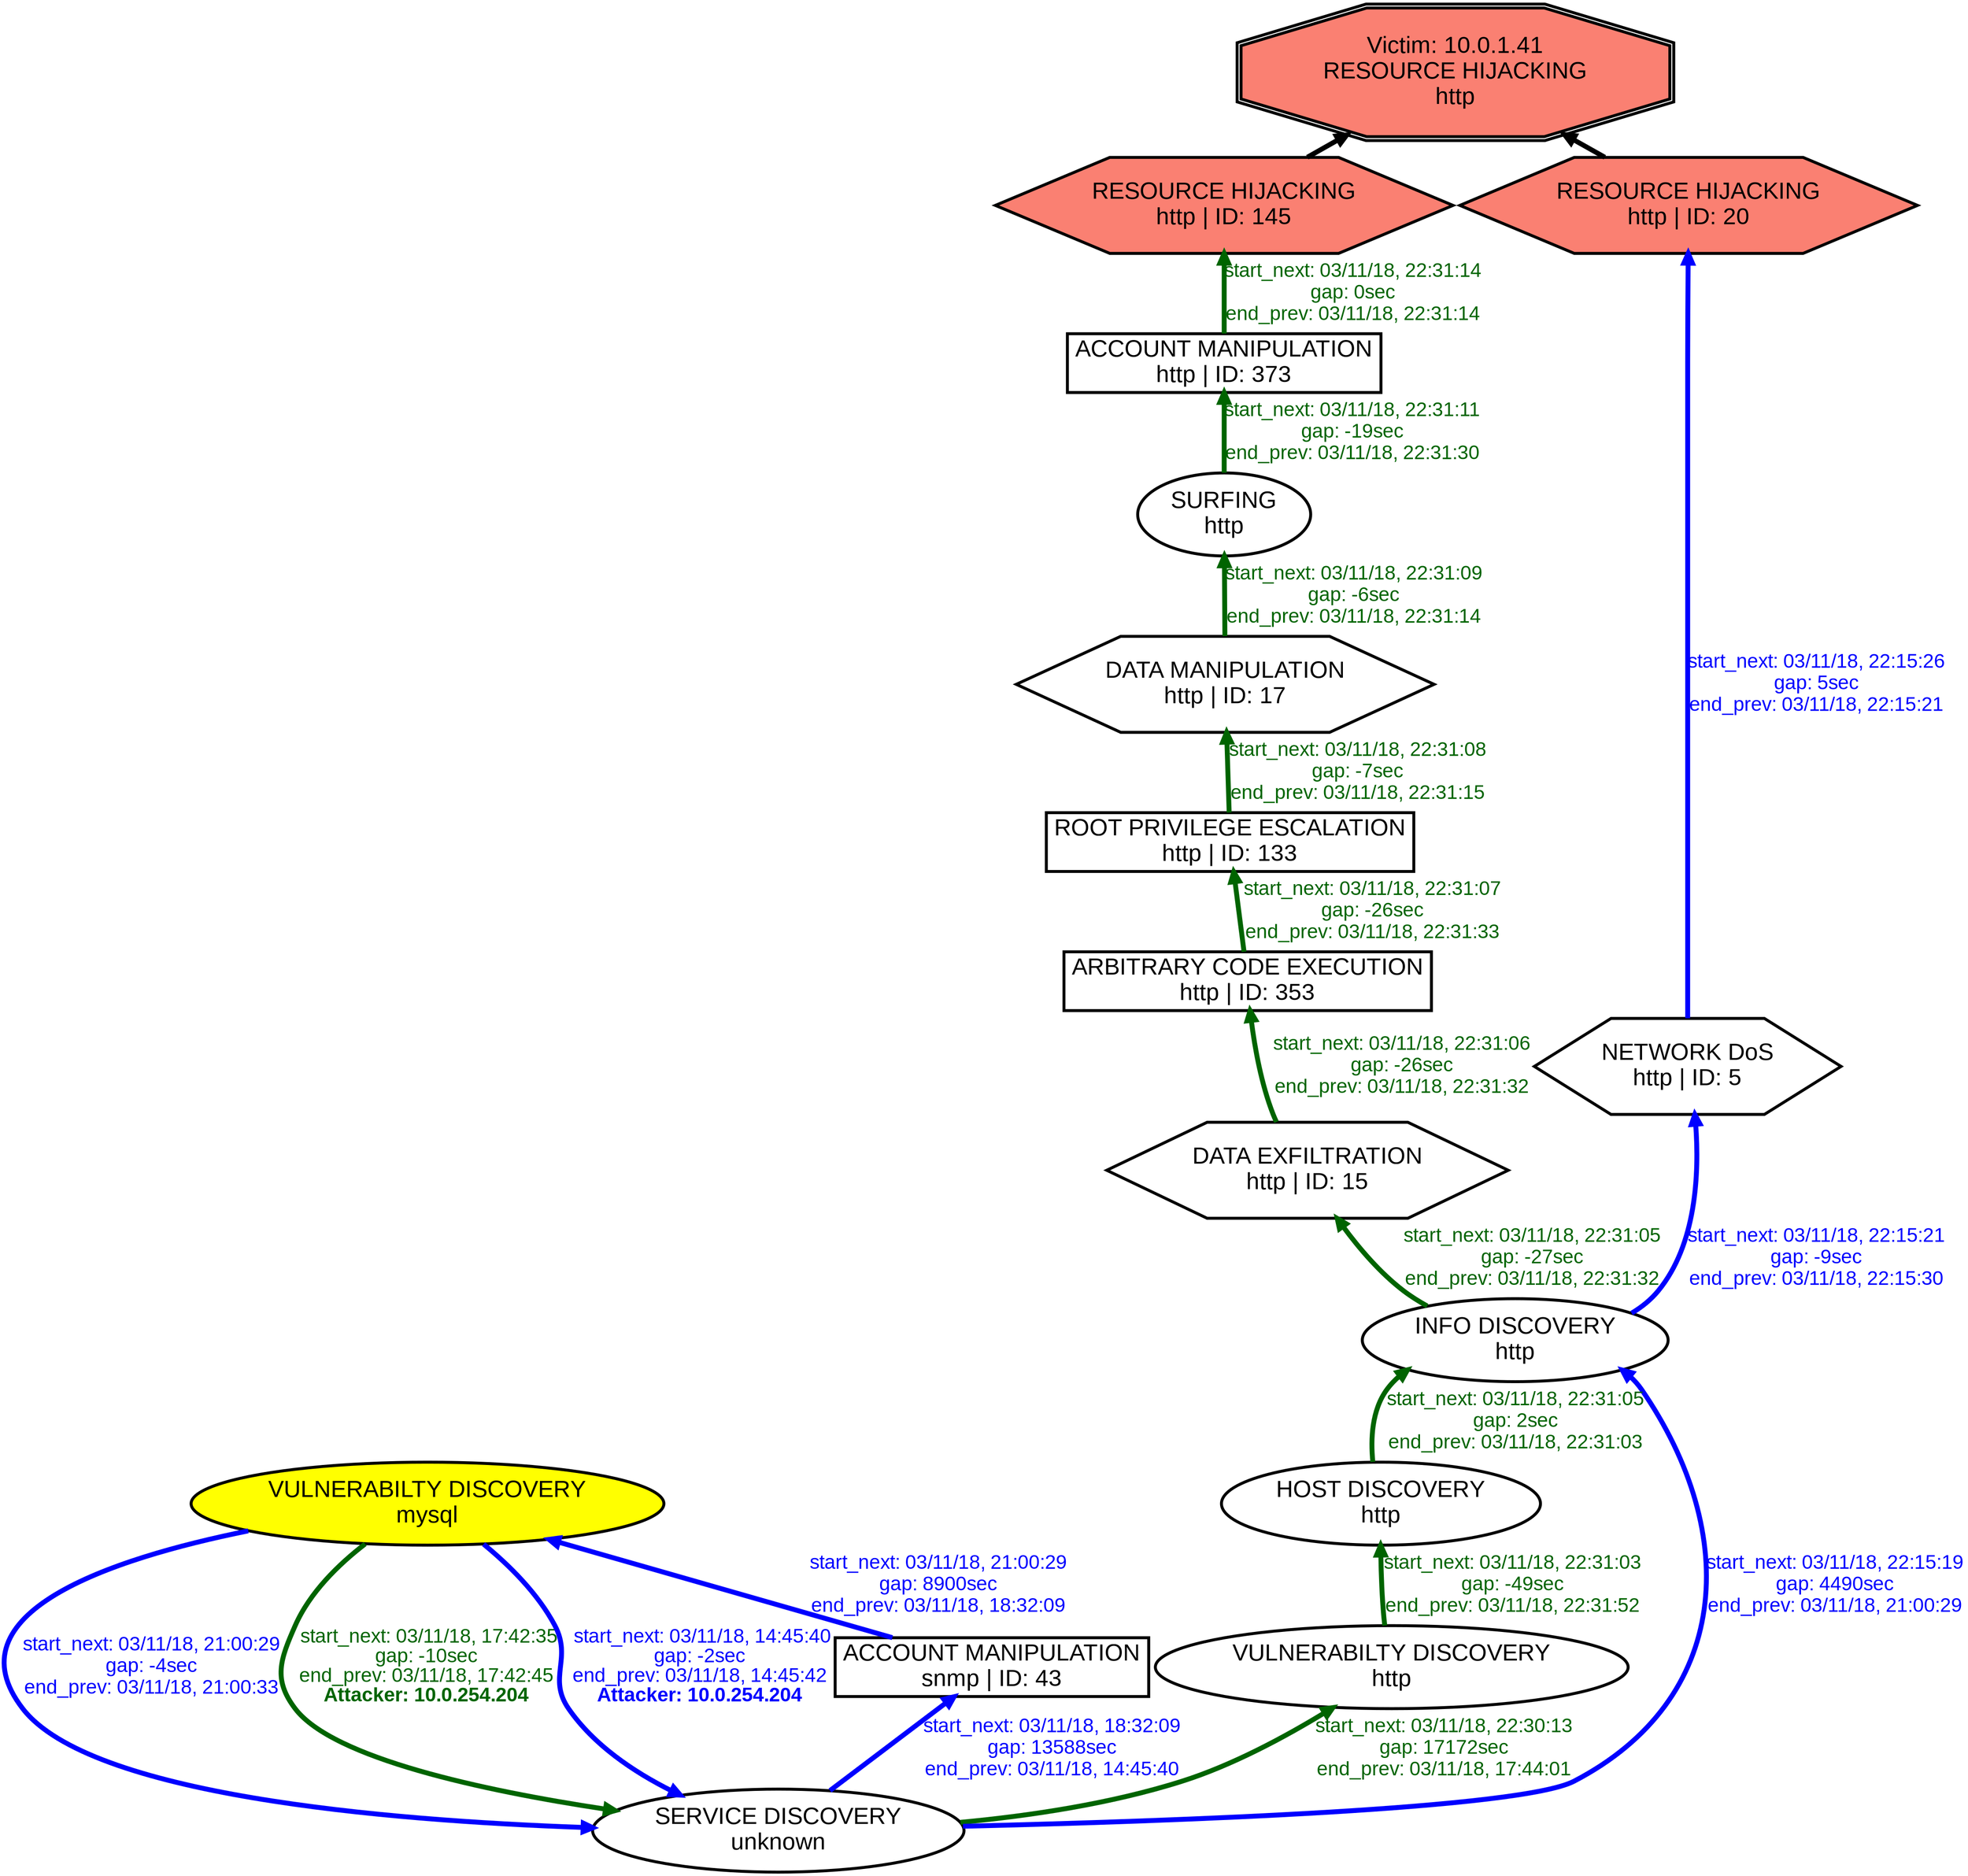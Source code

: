 digraph RESOURCEHIJACKINGhttp {
rankdir="BT"; 
 graph [ nodesep="0.1", ranksep="0.02"] 
 node [ fontname=Arial, fontsize=24,penwidth=3]; 
 edge [ fontname=Arial, fontsize=20,penwidth=5 ];
"Victim: 10.0.1.41
RESOURCE HIJACKING
http" [shape=doubleoctagon, style=filled, fillcolor=salmon];
{ rank = max; "Victim: 10.0.1.41
RESOURCE HIJACKING
http"}
"RESOURCE HIJACKING
http | ID: 145" -> "Victim: 10.0.1.41
RESOURCE HIJACKING
http"
"RESOURCE HIJACKING
http | ID: 145" [style=filled, fillcolor= salmon]
"RESOURCE HIJACKING
http | ID: 20" -> "Victim: 10.0.1.41
RESOURCE HIJACKING
http"
"RESOURCE HIJACKING
http | ID: 20" [style=filled, fillcolor= salmon]
{ rank=same; "RESOURCE HIJACKING
http | ID: 145" "RESOURCE HIJACKING
http | ID: 20"}
"VULNERABILTY DISCOVERY
mysql" [style=filled, fillcolor= yellow]
"VULNERABILTY DISCOVERY
mysql" -> "SERVICE DISCOVERY
unknown" [ color=darkgreen] [label=<<font color="darkgreen"> start_next: 03/11/18, 17:42:35<br/>gap: -10sec<br/>end_prev: 03/11/18, 17:42:45</font><br/><font color="darkgreen"><b>Attacker: 10.0.254.204</b></font>>]
"SERVICE DISCOVERY
unknown" -> "VULNERABILTY DISCOVERY
http" [ label="start_next: 03/11/18, 22:30:13
gap: 17172sec
end_prev: 03/11/18, 17:44:01"][ fontcolor="darkgreen" color=darkgreen]
"VULNERABILTY DISCOVERY
http" -> "HOST DISCOVERY
http" [ label="start_next: 03/11/18, 22:31:03
gap: -49sec
end_prev: 03/11/18, 22:31:52"][ fontcolor="darkgreen" color=darkgreen]
"HOST DISCOVERY
http" -> "INFO DISCOVERY
http" [ label="start_next: 03/11/18, 22:31:05
gap: 2sec
end_prev: 03/11/18, 22:31:03"][ fontcolor="darkgreen" color=darkgreen]
"INFO DISCOVERY
http" -> "DATA EXFILTRATION
http | ID: 15" [ label="start_next: 03/11/18, 22:31:05
gap: -27sec
end_prev: 03/11/18, 22:31:32"][ fontcolor="darkgreen" color=darkgreen]
"DATA EXFILTRATION
http | ID: 15" -> "ARBITRARY CODE EXECUTION
http | ID: 353" [ label="start_next: 03/11/18, 22:31:06
gap: -26sec
end_prev: 03/11/18, 22:31:32"][ fontcolor="darkgreen" color=darkgreen]
"ARBITRARY CODE EXECUTION
http | ID: 353" -> "ROOT PRIVILEGE ESCALATION
http | ID: 133" [ label="start_next: 03/11/18, 22:31:07
gap: -26sec
end_prev: 03/11/18, 22:31:33"][ fontcolor="darkgreen" color=darkgreen]
"ROOT PRIVILEGE ESCALATION
http | ID: 133" -> "DATA MANIPULATION
http | ID: 17" [ label="start_next: 03/11/18, 22:31:08
gap: -7sec
end_prev: 03/11/18, 22:31:15"][ fontcolor="darkgreen" color=darkgreen]
"DATA MANIPULATION
http | ID: 17" -> "SURFING
http" [ label="start_next: 03/11/18, 22:31:09
gap: -6sec
end_prev: 03/11/18, 22:31:14"][ fontcolor="darkgreen" color=darkgreen]
"SURFING
http" -> "ACCOUNT MANIPULATION
http | ID: 373" [ label="start_next: 03/11/18, 22:31:11
gap: -19sec
end_prev: 03/11/18, 22:31:30"][ fontcolor="darkgreen" color=darkgreen]
"ACCOUNT MANIPULATION
http | ID: 373" -> "RESOURCE HIJACKING
http | ID: 145" [ label="start_next: 03/11/18, 22:31:14
gap: 0sec
end_prev: 03/11/18, 22:31:14"][ fontcolor="darkgreen" color=darkgreen]
"VULNERABILTY DISCOVERY
mysql" [style=filled, fillcolor= yellow]
"VULNERABILTY DISCOVERY
mysql" -> "SERVICE DISCOVERY
unknown" [ color=blue] [label=<<font color="blue"> start_next: 03/11/18, 14:45:40<br/>gap: -2sec<br/>end_prev: 03/11/18, 14:45:42</font><br/><font color="blue"><b>Attacker: 10.0.254.204</b></font>>]
"SERVICE DISCOVERY
unknown" -> "ACCOUNT MANIPULATION
snmp | ID: 43" [ label="start_next: 03/11/18, 18:32:09
gap: 13588sec
end_prev: 03/11/18, 14:45:40"][ fontcolor="blue" color=blue]
"ACCOUNT MANIPULATION
snmp | ID: 43" -> "VULNERABILTY DISCOVERY
mysql" [ label="start_next: 03/11/18, 21:00:29
gap: 8900sec
end_prev: 03/11/18, 18:32:09"][ fontcolor="blue" color=blue]
"VULNERABILTY DISCOVERY
mysql" -> "SERVICE DISCOVERY
unknown" [ label="start_next: 03/11/18, 21:00:29
gap: -4sec
end_prev: 03/11/18, 21:00:33"][ fontcolor="blue" color=blue]
"SERVICE DISCOVERY
unknown" -> "INFO DISCOVERY
http" [ label="start_next: 03/11/18, 22:15:19
gap: 4490sec
end_prev: 03/11/18, 21:00:29"][ fontcolor="blue" color=blue]
"INFO DISCOVERY
http" -> "NETWORK DoS
http | ID: 5" [ label="start_next: 03/11/18, 22:15:21
gap: -9sec
end_prev: 03/11/18, 22:15:30"][ fontcolor="blue" color=blue]
"NETWORK DoS
http | ID: 5" -> "RESOURCE HIJACKING
http | ID: 20" [ label="start_next: 03/11/18, 22:15:26
gap: 5sec
end_prev: 03/11/18, 22:15:21"][ fontcolor="blue" color=blue]
"VULNERABILTY DISCOVERY
mysql" [shape=oval]
"VULNERABILTY DISCOVERY
mysql" [tooltip="ET SCAN Suspicious inbound to mySQL port 3306
ET SCAN Suspicious inbound to MSSQL port 1433
ET SCAN Suspicious inbound to PostgreSQL port 5432
ET SCAN Suspicious inbound to Oracle SQL port 1521
ET SCAN Suspicious inbound to mSQL port 4333"]
"SERVICE DISCOVERY
unknown" [shape=oval]
"SERVICE DISCOVERY
unknown" [tooltip="ET SCAN Potential VNC Scan 5900-5920
ET SCAN Potential VNC Scan 5800-5820"]
"VULNERABILTY DISCOVERY
http" [shape=oval]
"VULNERABILTY DISCOVERY
http" [tooltip="ET SCAN Suspicious inbound to mySQL port 3306
ET SCAN Suspicious inbound to MSSQL port 1433
ET SCAN NMAP SIP Version Detect OPTIONS Scan
ET SCAN Nikto Web App Scan in Progress
ET SCAN Suspicious inbound to PostgreSQL port 5432
ET SCAN Suspicious inbound to Oracle SQL port 1521
ET SCAN Suspicious inbound to mSQL port 4333"]
"HOST DISCOVERY
http" [shape=oval]
"HOST DISCOVERY
http" [tooltip="ET SCAN Nmap Scripting Engine User-Agent Detected (Nmap Scripting Engine)
ET SCAN Possible Nmap User-Agent Observed"]
"INFO DISCOVERY
http" [shape=oval]
"INFO DISCOVERY
http" [tooltip="GPL WEB_SERVER viewcode access
GPL WEB_SERVER .htaccess access
GPL WEB_SERVER writeto.cnf access
GPL WEB_SERVER iisadmin access
ET WEB_SERVER PHP Easteregg Information-Disclosure (funny-logo)
ET WEB_SPECIFIC_APPS Request to Wordpress W3TC Plug-in dbcache Directory
GPL WEB_SERVER services.cnf access
ET WEB_SERVER PHP Easteregg Information-Disclosure (zend-logo)
GPL EXPLOIT unicode directory traversal attempt
ET WEB_SERVER PHP Easteregg Information-Disclosure (php-logo)
GPL WEB_SERVER service.cnf access
GPL EXPLOIT iisadmpwd attempt
ET WEB_SERVER PHP SESSION SuperGlobal in URI
GPL WEB_SERVER /~root access
GPL WEB_SERVER authors.pwd access
ET WEB_SERVER PHP ENV SuperGlobal in URI
GPL EXPLOIT .cnf access
ET POLICY Proxy TRACE Request - inbound
GPL WEB_SERVER .htpasswd access
GPL WEB_SERVER global.asa access
ET WEB_SERVER PHP SERVER SuperGlobal in URI
GPL EXPLOIT fpcount access
GPL WEB_SERVER globals.pl access
GPL WEB_SERVER service.pwd
GPL EXPLOIT ISAPI .idq attempt
ET WEB_SERVER PHP Easteregg Information-Disclosure (phpinfo)
GPL WEB_SERVER printenv access
GPL WEB_SERVER author.exe access
GPL EXPLOIT iissamples access
GPL EXPLOIT .htr access
ET WEB_SERVER PHP REQUEST SuperGlobal in URI"]
"DATA EXFILTRATION
http | ID: 15" [shape=hexagon]
"DATA EXFILTRATION
http | ID: 15" [tooltip="GPL WEB_SERVER Tomcat server snoop access
GPL EXPLOIT ISAPI .ida access
GPL EXPLOIT /msadc/samples/ access
ET WEB_SERVER ColdFusion componentutils access
ET WEB_SERVER /system32/ in Uri - Possible Protected Directory Access Attempt
ET WEB_SPECIFIC_APPS PHP-CGI query string parameter vulnerability
ET WEB_SERVER Possible XXE SYSTEM ENTITY in POST BODY.
ET WEB_SERVER /etc/shadow Detected in URI
GPL EXPLOIT ISAPI .idq access"]
"ARBITRARY CODE EXECUTION
http | ID: 353" [shape=box]
"ARBITRARY CODE EXECUTION
http | ID: 353" [tooltip="ET WEB_SPECIFIC_APPS BASE base_stat_common.php remote file include
ET WEB_SPECIFIC_APPS Joomla swMenuPro ImageManager.php Remote File Inclusion Attempt
ET WEB_SPECIFIC_APPS Golem Gaming Portal root_path Parameter Remote File inclusion Attempt
ET WEB_SPECIFIC_APPS FormMailer formmailer.admin.inc.php BASE_DIR Parameter Remote File Inclusion Attempt
ET WEB_SPECIFIC_APPS WEB-PHP RCE PHPBB 2004-1315
ET WEB_SPECIFIC_APPS AjaxPortal di.php pathtoserverdata Parameter Remote File Inclusion Attempt
ET WEB_SERVER cmd.exe In URI - Possible Command Execution Attempt
ET WEB_SPECIFIC_APPS KingCMS menu.php CONFIG Parameter Remote File Inclusion
ET WEB_SERVER Possible CVE-2014-6271 Attempt in Headers
ETPRO WEB_SPECIFIC_APPS PHPMoAdmin RCE Attempt
ET CURRENT_EVENTS QNAP Shellshock CVE-2014-6271
ET WEB_SERVER Exploit Suspected PHP Injection Attack (cmd=)
ET WEB_SPECIFIC_APPS Achievo debugger.php config_atkroot parameter Remote File Inclusion Attempt
ET WEB_SERVER Possible CVE-2014-6271 Attempt
ET WEB_SPECIFIC_APPS Horde type Parameter Local File Inclusion Attempt
ET WEB_SPECIFIC_APPS Joomla AjaxChat Component ajcuser.php GLOBALS Parameter Remote File Inclusion Attempt
ET WEB_SPECIFIC_APPS Joomla Dada Mail Manager Component config.dadamail.php GLOBALS Parameter Remote File Inclusion
ET WEB_SPECIFIC_APPS KR-Web krgourl.php DOCUMENT_ROOT Parameter Remote File Inclusion Attempt"]
"ROOT PRIVILEGE ESCALATION
http | ID: 133" [shape=box]
"ROOT PRIVILEGE ESCALATION
http | ID: 133" [tooltip="ET WEB_SERVER ColdFusion administrator access
ETPRO WEB_SPECIFIC_APPS ipTIME firmware < 9.58 RCE
GPL EXPLOIT administrators.pwd access
GPL EXPLOIT CodeRed v2 root.exe access"]
"DATA MANIPULATION
http | ID: 17" [shape=hexagon]
"DATA MANIPULATION
http | ID: 17" [tooltip="ET WEB_SERVER Possible SQL Injection Attempt SELECT FROM
ET WEB_SERVER MYSQL SELECT CONCAT SQL Injection Attempt
ET WEB_SERVER Possible SQL Injection Attempt UNION SELECT"]
"SURFING
http" [shape=oval]
"SURFING
http" [tooltip="ET WEB_SERVER WEB-PHP phpinfo access"]
"ACCOUNT MANIPULATION
http | ID: 373" [shape=box]
"ACCOUNT MANIPULATION
http | ID: 373" [tooltip="GPL EXPLOIT /iisadmpwd/aexp2.htr access
ET WEB_SERVER SELECT USER SQL Injection Attempt in URI"]
"RESOURCE HIJACKING
http | ID: 145" [shape=hexagon]
"RESOURCE HIJACKING
http | ID: 145" [tooltip="GPL WEB_SERVER Oracle Java Process Manager access"]
"ACCOUNT MANIPULATION
snmp | ID: 43" [shape=box]
"ACCOUNT MANIPULATION
snmp | ID: 43" [tooltip="GPL SNMP public access udp"]
"NETWORK DoS
http | ID: 5" [shape=hexagon]
"NETWORK DoS
http | ID: 5" [tooltip="ET WEB_SERVER Possible Cherokee Web Server GET AUX Request Denial Of Service Attempt"]
"RESOURCE HIJACKING
http | ID: 20" [shape=hexagon]
"RESOURCE HIJACKING
http | ID: 20" [tooltip="GPL WEB_SERVER Oracle Java Process Manager access"]
}

